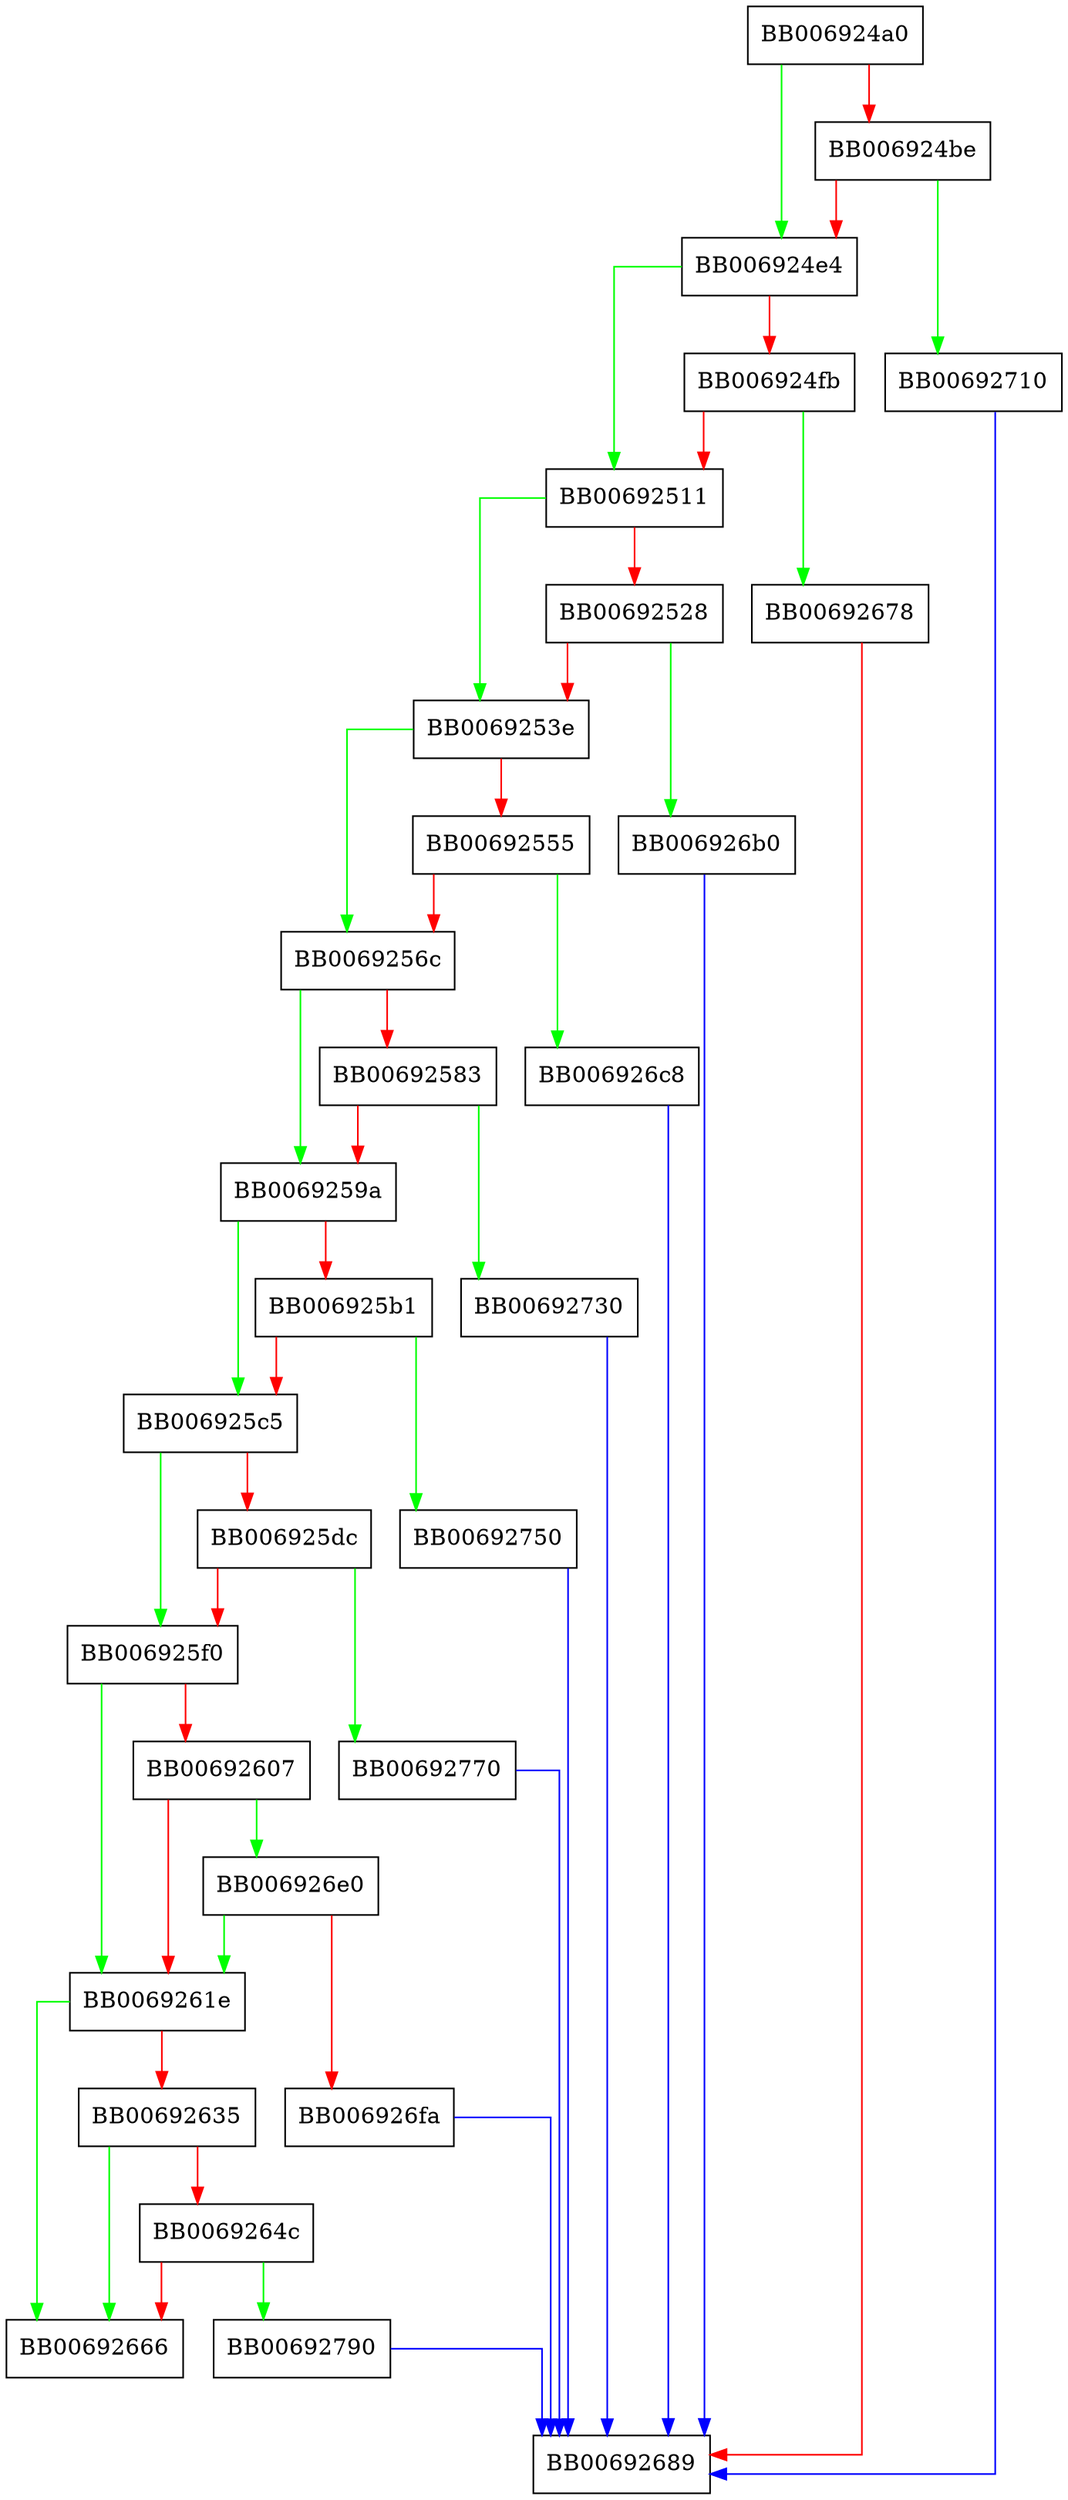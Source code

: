 digraph aes_get_ctx_params {
  node [shape="box"];
  graph [splines=ortho];
  BB006924a0 -> BB006924e4 [color="green"];
  BB006924a0 -> BB006924be [color="red"];
  BB006924be -> BB00692710 [color="green"];
  BB006924be -> BB006924e4 [color="red"];
  BB006924e4 -> BB00692511 [color="green"];
  BB006924e4 -> BB006924fb [color="red"];
  BB006924fb -> BB00692678 [color="green"];
  BB006924fb -> BB00692511 [color="red"];
  BB00692511 -> BB0069253e [color="green"];
  BB00692511 -> BB00692528 [color="red"];
  BB00692528 -> BB006926b0 [color="green"];
  BB00692528 -> BB0069253e [color="red"];
  BB0069253e -> BB0069256c [color="green"];
  BB0069253e -> BB00692555 [color="red"];
  BB00692555 -> BB006926c8 [color="green"];
  BB00692555 -> BB0069256c [color="red"];
  BB0069256c -> BB0069259a [color="green"];
  BB0069256c -> BB00692583 [color="red"];
  BB00692583 -> BB00692730 [color="green"];
  BB00692583 -> BB0069259a [color="red"];
  BB0069259a -> BB006925c5 [color="green"];
  BB0069259a -> BB006925b1 [color="red"];
  BB006925b1 -> BB00692750 [color="green"];
  BB006925b1 -> BB006925c5 [color="red"];
  BB006925c5 -> BB006925f0 [color="green"];
  BB006925c5 -> BB006925dc [color="red"];
  BB006925dc -> BB00692770 [color="green"];
  BB006925dc -> BB006925f0 [color="red"];
  BB006925f0 -> BB0069261e [color="green"];
  BB006925f0 -> BB00692607 [color="red"];
  BB00692607 -> BB006926e0 [color="green"];
  BB00692607 -> BB0069261e [color="red"];
  BB0069261e -> BB00692666 [color="green"];
  BB0069261e -> BB00692635 [color="red"];
  BB00692635 -> BB00692666 [color="green"];
  BB00692635 -> BB0069264c [color="red"];
  BB0069264c -> BB00692790 [color="green"];
  BB0069264c -> BB00692666 [color="red"];
  BB00692678 -> BB00692689 [color="red"];
  BB006926b0 -> BB00692689 [color="blue"];
  BB006926c8 -> BB00692689 [color="blue"];
  BB006926e0 -> BB0069261e [color="green"];
  BB006926e0 -> BB006926fa [color="red"];
  BB006926fa -> BB00692689 [color="blue"];
  BB00692710 -> BB00692689 [color="blue"];
  BB00692730 -> BB00692689 [color="blue"];
  BB00692750 -> BB00692689 [color="blue"];
  BB00692770 -> BB00692689 [color="blue"];
  BB00692790 -> BB00692689 [color="blue"];
}